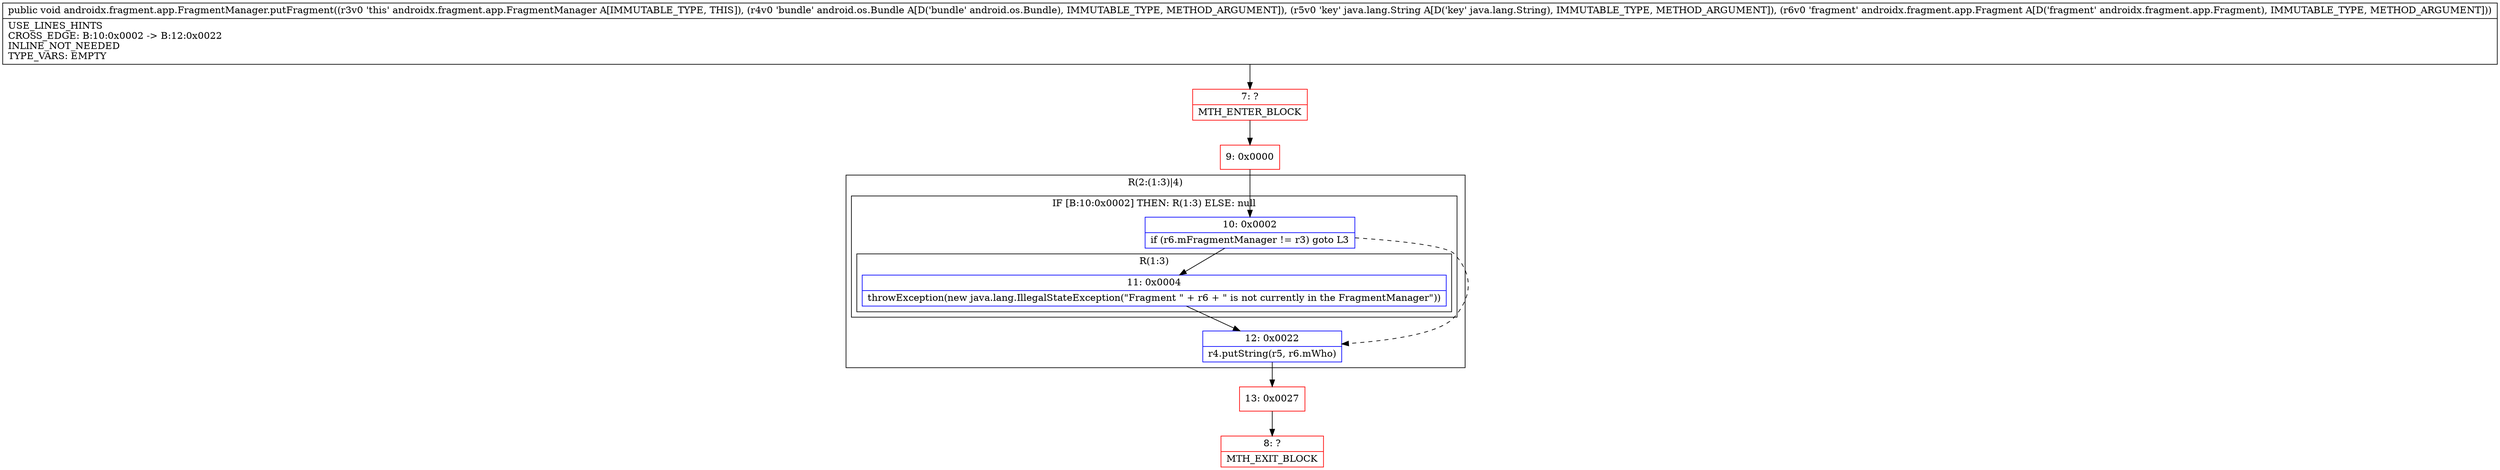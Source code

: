 digraph "CFG forandroidx.fragment.app.FragmentManager.putFragment(Landroid\/os\/Bundle;Ljava\/lang\/String;Landroidx\/fragment\/app\/Fragment;)V" {
subgraph cluster_Region_1446438685 {
label = "R(2:(1:3)|4)";
node [shape=record,color=blue];
subgraph cluster_IfRegion_847267133 {
label = "IF [B:10:0x0002] THEN: R(1:3) ELSE: null";
node [shape=record,color=blue];
Node_10 [shape=record,label="{10\:\ 0x0002|if (r6.mFragmentManager != r3) goto L3\l}"];
subgraph cluster_Region_1055210619 {
label = "R(1:3)";
node [shape=record,color=blue];
Node_11 [shape=record,label="{11\:\ 0x0004|throwException(new java.lang.IllegalStateException(\"Fragment \" + r6 + \" is not currently in the FragmentManager\"))\l}"];
}
}
Node_12 [shape=record,label="{12\:\ 0x0022|r4.putString(r5, r6.mWho)\l}"];
}
Node_7 [shape=record,color=red,label="{7\:\ ?|MTH_ENTER_BLOCK\l}"];
Node_9 [shape=record,color=red,label="{9\:\ 0x0000}"];
Node_13 [shape=record,color=red,label="{13\:\ 0x0027}"];
Node_8 [shape=record,color=red,label="{8\:\ ?|MTH_EXIT_BLOCK\l}"];
MethodNode[shape=record,label="{public void androidx.fragment.app.FragmentManager.putFragment((r3v0 'this' androidx.fragment.app.FragmentManager A[IMMUTABLE_TYPE, THIS]), (r4v0 'bundle' android.os.Bundle A[D('bundle' android.os.Bundle), IMMUTABLE_TYPE, METHOD_ARGUMENT]), (r5v0 'key' java.lang.String A[D('key' java.lang.String), IMMUTABLE_TYPE, METHOD_ARGUMENT]), (r6v0 'fragment' androidx.fragment.app.Fragment A[D('fragment' androidx.fragment.app.Fragment), IMMUTABLE_TYPE, METHOD_ARGUMENT]))  | USE_LINES_HINTS\lCROSS_EDGE: B:10:0x0002 \-\> B:12:0x0022\lINLINE_NOT_NEEDED\lTYPE_VARS: EMPTY\l}"];
MethodNode -> Node_7;Node_10 -> Node_11;
Node_10 -> Node_12[style=dashed];
Node_11 -> Node_12;
Node_12 -> Node_13;
Node_7 -> Node_9;
Node_9 -> Node_10;
Node_13 -> Node_8;
}

